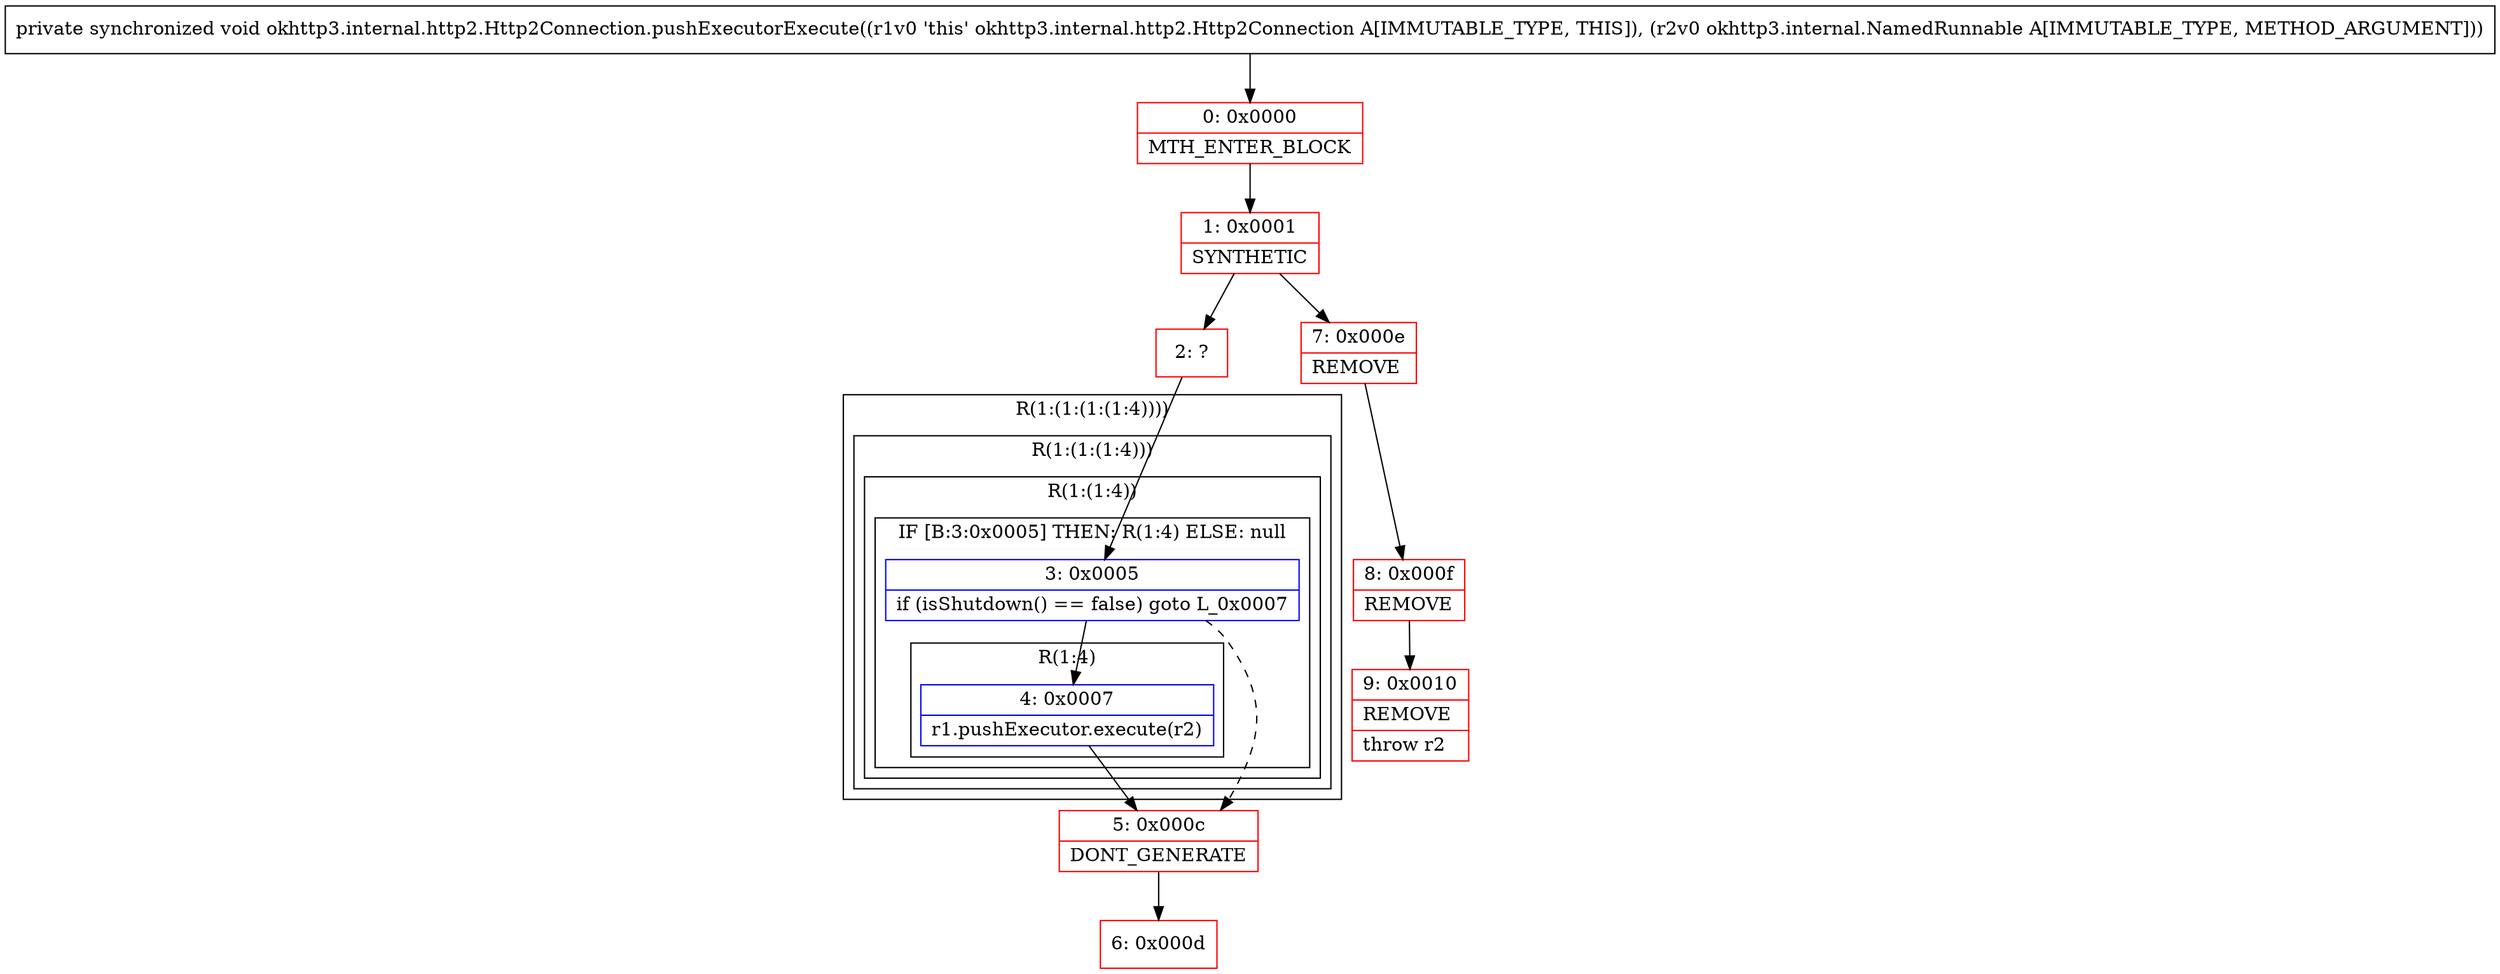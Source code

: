 digraph "CFG forokhttp3.internal.http2.Http2Connection.pushExecutorExecute(Lokhttp3\/internal\/NamedRunnable;)V" {
subgraph cluster_Region_316476618 {
label = "R(1:(1:(1:(1:4))))";
node [shape=record,color=blue];
subgraph cluster_Region_1386204508 {
label = "R(1:(1:(1:4)))";
node [shape=record,color=blue];
subgraph cluster_Region_1188003872 {
label = "R(1:(1:4))";
node [shape=record,color=blue];
subgraph cluster_IfRegion_717739022 {
label = "IF [B:3:0x0005] THEN: R(1:4) ELSE: null";
node [shape=record,color=blue];
Node_3 [shape=record,label="{3\:\ 0x0005|if (isShutdown() == false) goto L_0x0007\l}"];
subgraph cluster_Region_1342584512 {
label = "R(1:4)";
node [shape=record,color=blue];
Node_4 [shape=record,label="{4\:\ 0x0007|r1.pushExecutor.execute(r2)\l}"];
}
}
}
}
}
Node_0 [shape=record,color=red,label="{0\:\ 0x0000|MTH_ENTER_BLOCK\l}"];
Node_1 [shape=record,color=red,label="{1\:\ 0x0001|SYNTHETIC\l}"];
Node_2 [shape=record,color=red,label="{2\:\ ?}"];
Node_5 [shape=record,color=red,label="{5\:\ 0x000c|DONT_GENERATE\l}"];
Node_6 [shape=record,color=red,label="{6\:\ 0x000d}"];
Node_7 [shape=record,color=red,label="{7\:\ 0x000e|REMOVE\l}"];
Node_8 [shape=record,color=red,label="{8\:\ 0x000f|REMOVE\l}"];
Node_9 [shape=record,color=red,label="{9\:\ 0x0010|REMOVE\l|throw r2\l}"];
MethodNode[shape=record,label="{private synchronized void okhttp3.internal.http2.Http2Connection.pushExecutorExecute((r1v0 'this' okhttp3.internal.http2.Http2Connection A[IMMUTABLE_TYPE, THIS]), (r2v0 okhttp3.internal.NamedRunnable A[IMMUTABLE_TYPE, METHOD_ARGUMENT])) }"];
MethodNode -> Node_0;
Node_3 -> Node_4;
Node_3 -> Node_5[style=dashed];
Node_4 -> Node_5;
Node_0 -> Node_1;
Node_1 -> Node_2;
Node_1 -> Node_7;
Node_2 -> Node_3;
Node_5 -> Node_6;
Node_7 -> Node_8;
Node_8 -> Node_9;
}

